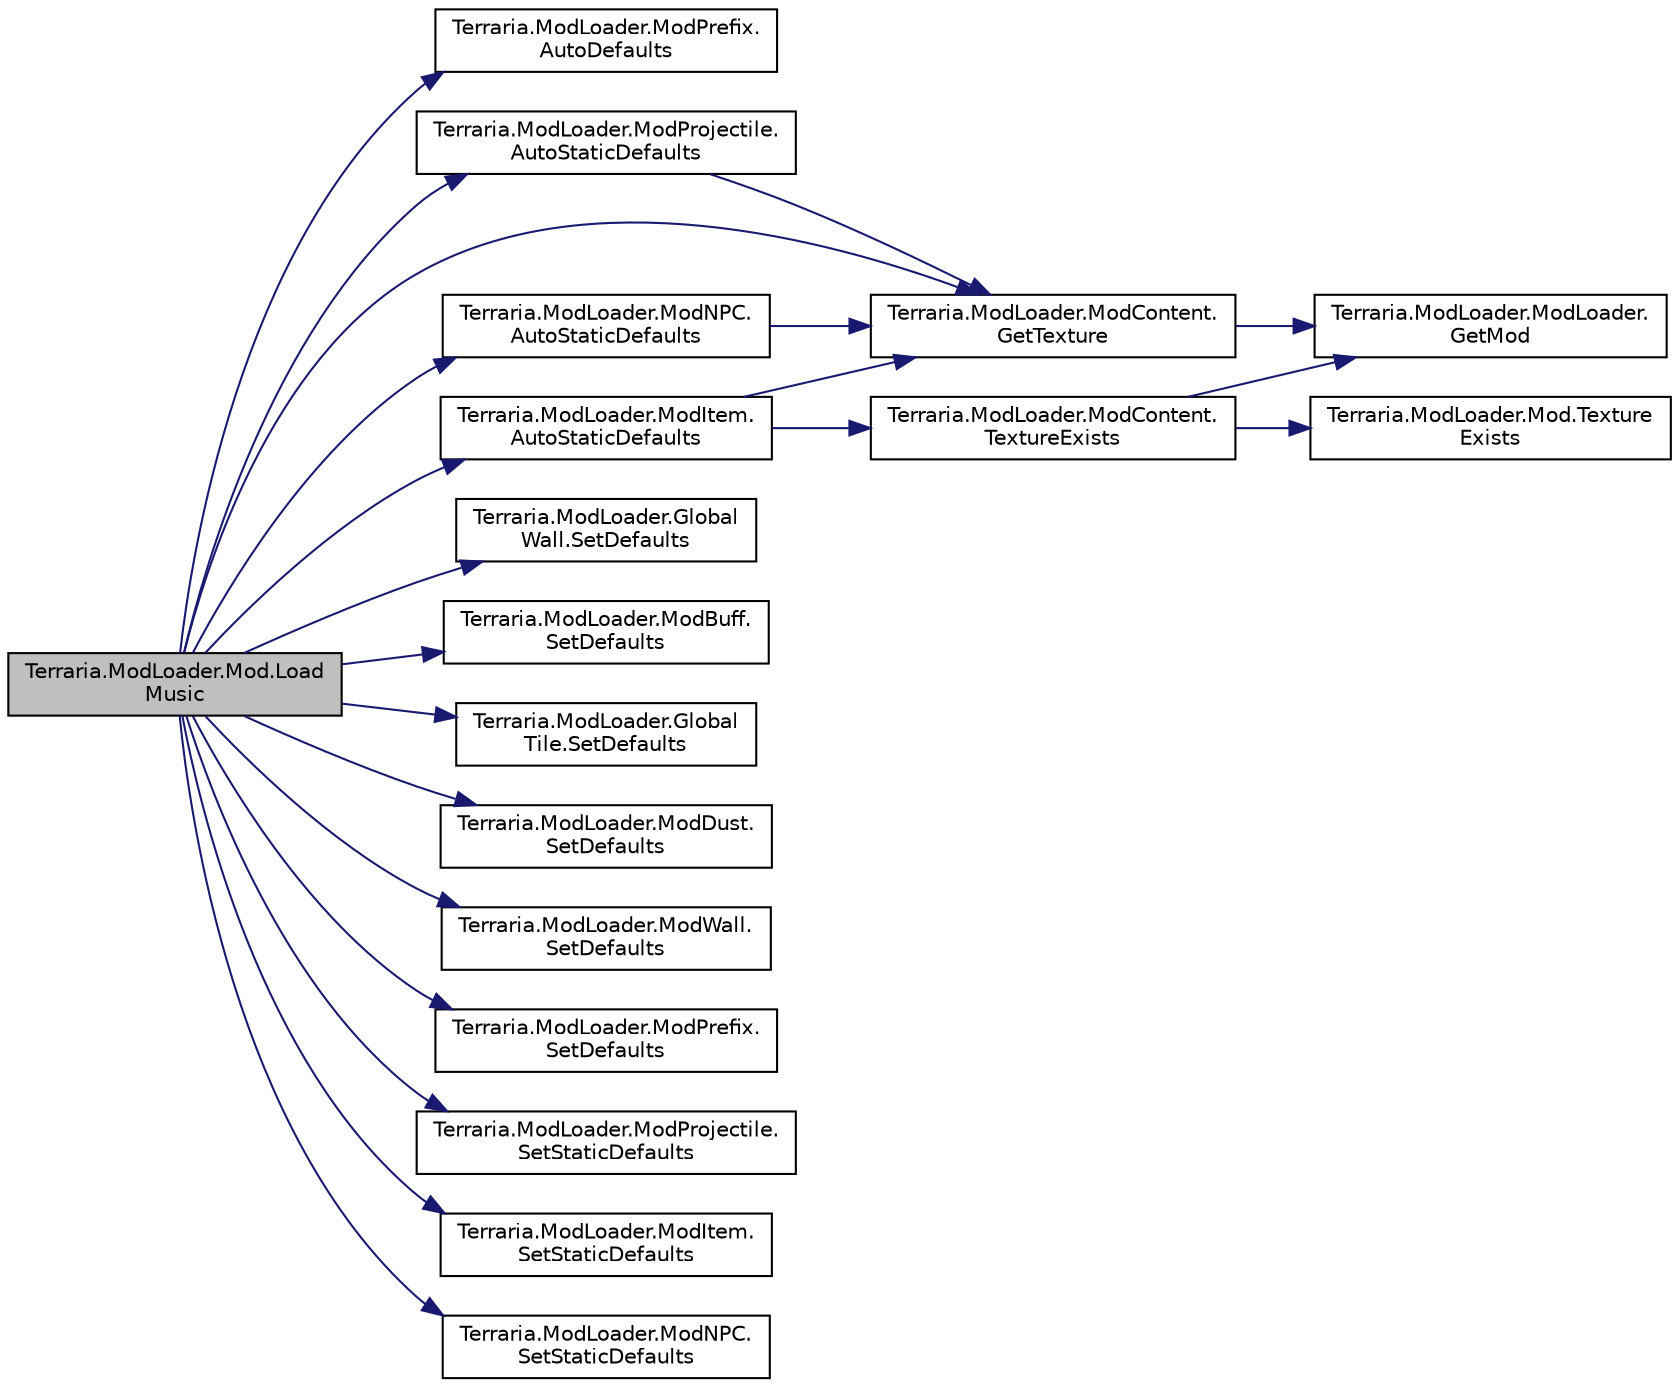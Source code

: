 digraph "Terraria.ModLoader.Mod.LoadMusic"
{
  edge [fontname="Helvetica",fontsize="10",labelfontname="Helvetica",labelfontsize="10"];
  node [fontname="Helvetica",fontsize="10",shape=record];
  rankdir="LR";
  Node382 [label="Terraria.ModLoader.Mod.Load\lMusic",height=0.2,width=0.4,color="black", fillcolor="grey75", style="filled", fontcolor="black"];
  Node382 -> Node383 [color="midnightblue",fontsize="10",style="solid",fontname="Helvetica"];
  Node383 [label="Terraria.ModLoader.ModPrefix.\lAutoDefaults",height=0.2,width=0.4,color="black", fillcolor="white", style="filled",URL="$class_terraria_1_1_mod_loader_1_1_mod_prefix.html#ab17ffafd13b5784b4202de347fb05324"];
  Node382 -> Node384 [color="midnightblue",fontsize="10",style="solid",fontname="Helvetica"];
  Node384 [label="Terraria.ModLoader.ModProjectile.\lAutoStaticDefaults",height=0.2,width=0.4,color="black", fillcolor="white", style="filled",URL="$class_terraria_1_1_mod_loader_1_1_mod_projectile.html#ae5eb3338bf93c693f7367a824e39d242",tooltip="Automatically sets certain static defaults. Override this if you do not want the properties to be set..."];
  Node384 -> Node385 [color="midnightblue",fontsize="10",style="solid",fontname="Helvetica"];
  Node385 [label="Terraria.ModLoader.ModContent.\lGetTexture",height=0.2,width=0.4,color="black", fillcolor="white", style="filled",URL="$class_terraria_1_1_mod_loader_1_1_mod_content.html#a9345ee7cb92de23652666ed25d1d0059",tooltip="Gets the texture with the specified name. The name is in the format of \"ModFolder/OtherFolders/FileNa..."];
  Node385 -> Node386 [color="midnightblue",fontsize="10",style="solid",fontname="Helvetica"];
  Node386 [label="Terraria.ModLoader.ModLoader.\lGetMod",height=0.2,width=0.4,color="black", fillcolor="white", style="filled",URL="$class_terraria_1_1_mod_loader_1_1_mod_loader.html#aed988cac63e90351b6ed0bd72495f3af",tooltip="Gets the instance of the Mod with the specified name. "];
  Node382 -> Node387 [color="midnightblue",fontsize="10",style="solid",fontname="Helvetica"];
  Node387 [label="Terraria.ModLoader.ModItem.\lAutoStaticDefaults",height=0.2,width=0.4,color="black", fillcolor="white", style="filled",URL="$class_terraria_1_1_mod_loader_1_1_mod_item.html#aae528c9f401b23845f68032e0e5514af",tooltip="Automatically sets certain static defaults. Override this if you do not want the properties to be set..."];
  Node387 -> Node385 [color="midnightblue",fontsize="10",style="solid",fontname="Helvetica"];
  Node387 -> Node388 [color="midnightblue",fontsize="10",style="solid",fontname="Helvetica"];
  Node388 [label="Terraria.ModLoader.ModContent.\lTextureExists",height=0.2,width=0.4,color="black", fillcolor="white", style="filled",URL="$class_terraria_1_1_mod_loader_1_1_mod_content.html#a556b4c3c23ea56d8047846905927a9fb",tooltip="Returns whether or not a texture with the specified name exists. "];
  Node388 -> Node386 [color="midnightblue",fontsize="10",style="solid",fontname="Helvetica"];
  Node388 -> Node389 [color="midnightblue",fontsize="10",style="solid",fontname="Helvetica"];
  Node389 [label="Terraria.ModLoader.Mod.Texture\lExists",height=0.2,width=0.4,color="black", fillcolor="white", style="filled",URL="$class_terraria_1_1_mod_loader_1_1_mod.html#a7dc7c15a681b04deeab2765ba889adf6",tooltip="Shorthand for calling ModLoader.TextureExists(this.FileName(name)). "];
  Node382 -> Node390 [color="midnightblue",fontsize="10",style="solid",fontname="Helvetica"];
  Node390 [label="Terraria.ModLoader.ModNPC.\lAutoStaticDefaults",height=0.2,width=0.4,color="black", fillcolor="white", style="filled",URL="$class_terraria_1_1_mod_loader_1_1_mod_n_p_c.html#a7e88ceafdeafdc02677acbbe09176060",tooltip="Automatically sets certain static defaults. Override this if you do not want the properties to be set..."];
  Node390 -> Node385 [color="midnightblue",fontsize="10",style="solid",fontname="Helvetica"];
  Node382 -> Node385 [color="midnightblue",fontsize="10",style="solid",fontname="Helvetica"];
  Node382 -> Node391 [color="midnightblue",fontsize="10",style="solid",fontname="Helvetica"];
  Node391 [label="Terraria.ModLoader.Global\lWall.SetDefaults",height=0.2,width=0.4,color="black", fillcolor="white", style="filled",URL="$class_terraria_1_1_mod_loader_1_1_global_wall.html#a62871274fb0f222ebd18e7917d562b71",tooltip="Allows you to modify the properties of any wall in the game. Most properties are stored as arrays thr..."];
  Node382 -> Node392 [color="midnightblue",fontsize="10",style="solid",fontname="Helvetica"];
  Node392 [label="Terraria.ModLoader.ModBuff.\lSetDefaults",height=0.2,width=0.4,color="black", fillcolor="white", style="filled",URL="$class_terraria_1_1_mod_loader_1_1_mod_buff.html#afea8807b0b4d89785177f30965821fe2",tooltip="This is where all buff related assignments go. For example: Main.buffName[Type] = \"Display Name\"; Mai..."];
  Node382 -> Node393 [color="midnightblue",fontsize="10",style="solid",fontname="Helvetica"];
  Node393 [label="Terraria.ModLoader.Global\lTile.SetDefaults",height=0.2,width=0.4,color="black", fillcolor="white", style="filled",URL="$class_terraria_1_1_mod_loader_1_1_global_tile.html#ab98f5b2949277faeb8ccf2e52ba1e304",tooltip="Allows you to modify the properties of any tile in the game. Most properties are stored as arrays thr..."];
  Node382 -> Node394 [color="midnightblue",fontsize="10",style="solid",fontname="Helvetica"];
  Node394 [label="Terraria.ModLoader.ModDust.\lSetDefaults",height=0.2,width=0.4,color="black", fillcolor="white", style="filled",URL="$class_terraria_1_1_mod_loader_1_1_mod_dust.html#ae40da1253a003b27d36c0e642ab35a1d",tooltip="Allows you to set this ModDust&#39;s updateType field and modify the Terraria.GameContent.ChildSafety.SafeDust array. "];
  Node382 -> Node395 [color="midnightblue",fontsize="10",style="solid",fontname="Helvetica"];
  Node395 [label="Terraria.ModLoader.ModWall.\lSetDefaults",height=0.2,width=0.4,color="black", fillcolor="white", style="filled",URL="$class_terraria_1_1_mod_loader_1_1_mod_wall.html#a8ef2e5554dd8f96bdb01dfe255812131",tooltip="Allows you to set the properties of this wall. Many properties are stored as arrays throughout Terrar..."];
  Node382 -> Node396 [color="midnightblue",fontsize="10",style="solid",fontname="Helvetica"];
  Node396 [label="Terraria.ModLoader.ModPrefix.\lSetDefaults",height=0.2,width=0.4,color="black", fillcolor="white", style="filled",URL="$class_terraria_1_1_mod_loader_1_1_mod_prefix.html#ae97dd67988efb66bb7b86d48befec39a",tooltip="Allows you to set the prefix&#39;s name/translations and to set its category. "];
  Node382 -> Node397 [color="midnightblue",fontsize="10",style="solid",fontname="Helvetica"];
  Node397 [label="Terraria.ModLoader.ModProjectile.\lSetStaticDefaults",height=0.2,width=0.4,color="black", fillcolor="white", style="filled",URL="$class_terraria_1_1_mod_loader_1_1_mod_projectile.html#ac774ca279b50afbdc57aa278321e22f4",tooltip="Allows you to set all your projectile&#39;s static properties, such as names/translations and the arrays ..."];
  Node382 -> Node398 [color="midnightblue",fontsize="10",style="solid",fontname="Helvetica"];
  Node398 [label="Terraria.ModLoader.ModItem.\lSetStaticDefaults",height=0.2,width=0.4,color="black", fillcolor="white", style="filled",URL="$class_terraria_1_1_mod_loader_1_1_mod_item.html#a9de5c2591b0443b342a81003bfc86540",tooltip="This is where you set all your item&#39;s static properties, such as names/translations and the arrays in..."];
  Node382 -> Node399 [color="midnightblue",fontsize="10",style="solid",fontname="Helvetica"];
  Node399 [label="Terraria.ModLoader.ModNPC.\lSetStaticDefaults",height=0.2,width=0.4,color="black", fillcolor="white", style="filled",URL="$class_terraria_1_1_mod_loader_1_1_mod_n_p_c.html#af7933d98714543ab0f484b252b14c238",tooltip="Allows you to set all your NPC&#39;s static properties, such as names/translations and the arrays in NPCI..."];
}

